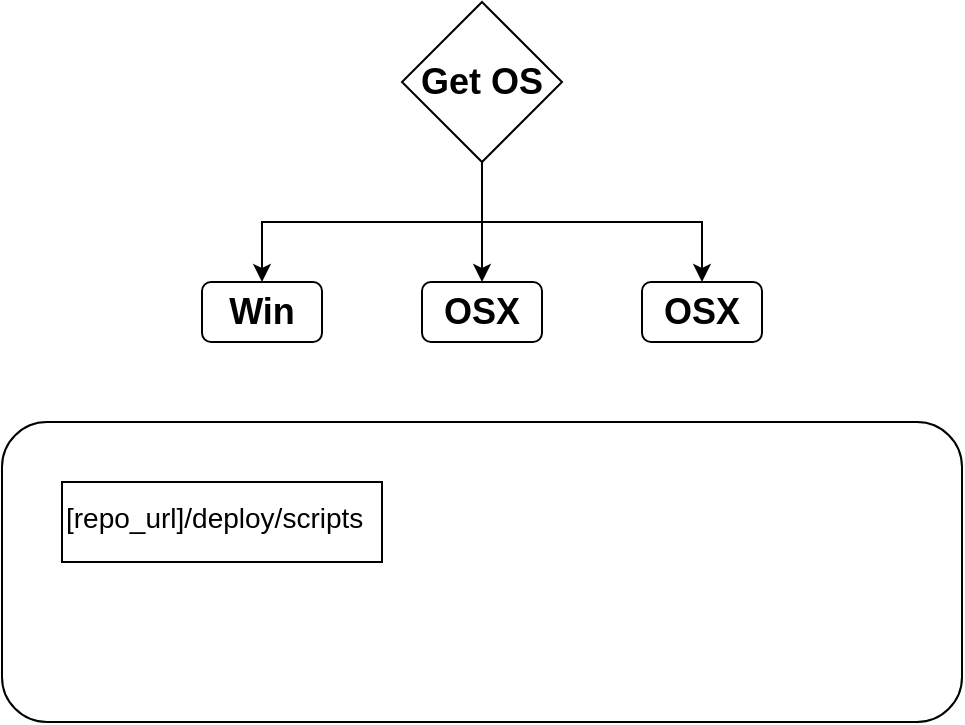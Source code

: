 <mxfile version="12.3.8" type="github" pages="1">
  <diagram id="vmkbKAbH_n-bo9jZ-tSG" name="Page-1">
    <mxGraphModel dx="966" dy="739" grid="1" gridSize="10" guides="1" tooltips="1" connect="1" arrows="1" fold="1" page="1" pageScale="1" pageWidth="850" pageHeight="1100" math="0" shadow="0">
      <root>
        <mxCell id="0"/>
        <mxCell id="1" parent="0"/>
        <mxCell id="bXO1tNxaPpxsEI2wE8LU-11" value="" style="rounded=1;whiteSpace=wrap;html=1;fontSize=18;" vertex="1" parent="1">
          <mxGeometry x="80" y="270" width="480" height="150" as="geometry"/>
        </mxCell>
        <mxCell id="bXO1tNxaPpxsEI2wE8LU-7" style="edgeStyle=orthogonalEdgeStyle;rounded=0;orthogonalLoop=1;jettySize=auto;html=1;exitX=0.5;exitY=1;exitDx=0;exitDy=0;entryX=0.5;entryY=0;entryDx=0;entryDy=0;fontSize=18;" edge="1" parent="1" source="bXO1tNxaPpxsEI2wE8LU-1" target="bXO1tNxaPpxsEI2wE8LU-3">
          <mxGeometry relative="1" as="geometry"/>
        </mxCell>
        <mxCell id="bXO1tNxaPpxsEI2wE8LU-8" style="edgeStyle=orthogonalEdgeStyle;rounded=0;orthogonalLoop=1;jettySize=auto;html=1;exitX=0.5;exitY=1;exitDx=0;exitDy=0;entryX=0.5;entryY=0;entryDx=0;entryDy=0;fontSize=18;" edge="1" parent="1" source="bXO1tNxaPpxsEI2wE8LU-1" target="bXO1tNxaPpxsEI2wE8LU-4">
          <mxGeometry relative="1" as="geometry"/>
        </mxCell>
        <mxCell id="bXO1tNxaPpxsEI2wE8LU-9" style="edgeStyle=orthogonalEdgeStyle;rounded=0;orthogonalLoop=1;jettySize=auto;html=1;exitX=0.5;exitY=1;exitDx=0;exitDy=0;entryX=0.5;entryY=0;entryDx=0;entryDy=0;fontSize=18;" edge="1" parent="1" source="bXO1tNxaPpxsEI2wE8LU-1" target="bXO1tNxaPpxsEI2wE8LU-5">
          <mxGeometry relative="1" as="geometry"/>
        </mxCell>
        <mxCell id="bXO1tNxaPpxsEI2wE8LU-1" value="&lt;font style=&quot;font-size: 18px&quot;&gt;Get OS&lt;br style=&quot;font-size: 18px;&quot;&gt;&lt;/font&gt;" style="rhombus;whiteSpace=wrap;html=1;fontSize=18;fontStyle=1" vertex="1" parent="1">
          <mxGeometry x="280" y="60" width="80" height="80" as="geometry"/>
        </mxCell>
        <mxCell id="bXO1tNxaPpxsEI2wE8LU-3" value="&lt;font style=&quot;font-size: 18px&quot;&gt;Win&lt;/font&gt;" style="rounded=1;whiteSpace=wrap;html=1;fontSize=18;fontStyle=1" vertex="1" parent="1">
          <mxGeometry x="180" y="200" width="60" height="30" as="geometry"/>
        </mxCell>
        <mxCell id="bXO1tNxaPpxsEI2wE8LU-4" value="&lt;font style=&quot;font-size: 18px;&quot;&gt;OSX&lt;/font&gt;" style="rounded=1;whiteSpace=wrap;html=1;fontSize=18;fontStyle=1" vertex="1" parent="1">
          <mxGeometry x="290" y="200" width="60" height="30" as="geometry"/>
        </mxCell>
        <mxCell id="bXO1tNxaPpxsEI2wE8LU-5" value="&lt;font style=&quot;font-size: 18px;&quot;&gt;OSX&lt;/font&gt;" style="rounded=1;whiteSpace=wrap;html=1;fontSize=18;fontStyle=1" vertex="1" parent="1">
          <mxGeometry x="400" y="200" width="60" height="30" as="geometry"/>
        </mxCell>
        <mxCell id="bXO1tNxaPpxsEI2wE8LU-12" value="&lt;font style=&quot;font-size: 14px&quot;&gt;[repo_url]&lt;/font&gt;&lt;font style=&quot;font-size: 14px&quot;&gt;/deploy/scripts&lt;/font&gt;" style="rounded=0;whiteSpace=wrap;html=1;fontSize=18;verticalAlign=top;align=left;" vertex="1" parent="1">
          <mxGeometry x="110" y="300" width="160" height="40" as="geometry"/>
        </mxCell>
      </root>
    </mxGraphModel>
  </diagram>
</mxfile>
